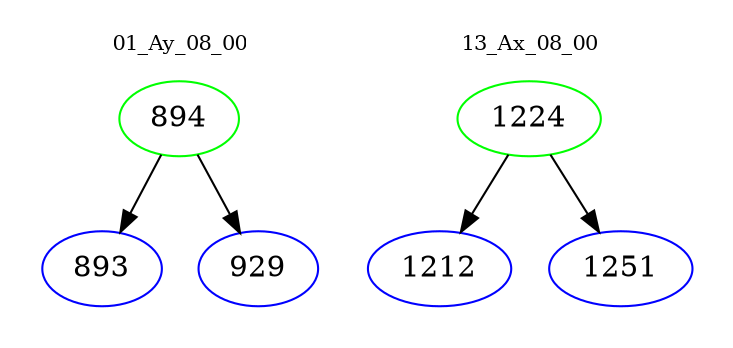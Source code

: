 digraph{
subgraph cluster_0 {
color = white
label = "01_Ay_08_00";
fontsize=10;
T0_894 [label="894", color="green"]
T0_894 -> T0_893 [color="black"]
T0_893 [label="893", color="blue"]
T0_894 -> T0_929 [color="black"]
T0_929 [label="929", color="blue"]
}
subgraph cluster_1 {
color = white
label = "13_Ax_08_00";
fontsize=10;
T1_1224 [label="1224", color="green"]
T1_1224 -> T1_1212 [color="black"]
T1_1212 [label="1212", color="blue"]
T1_1224 -> T1_1251 [color="black"]
T1_1251 [label="1251", color="blue"]
}
}
